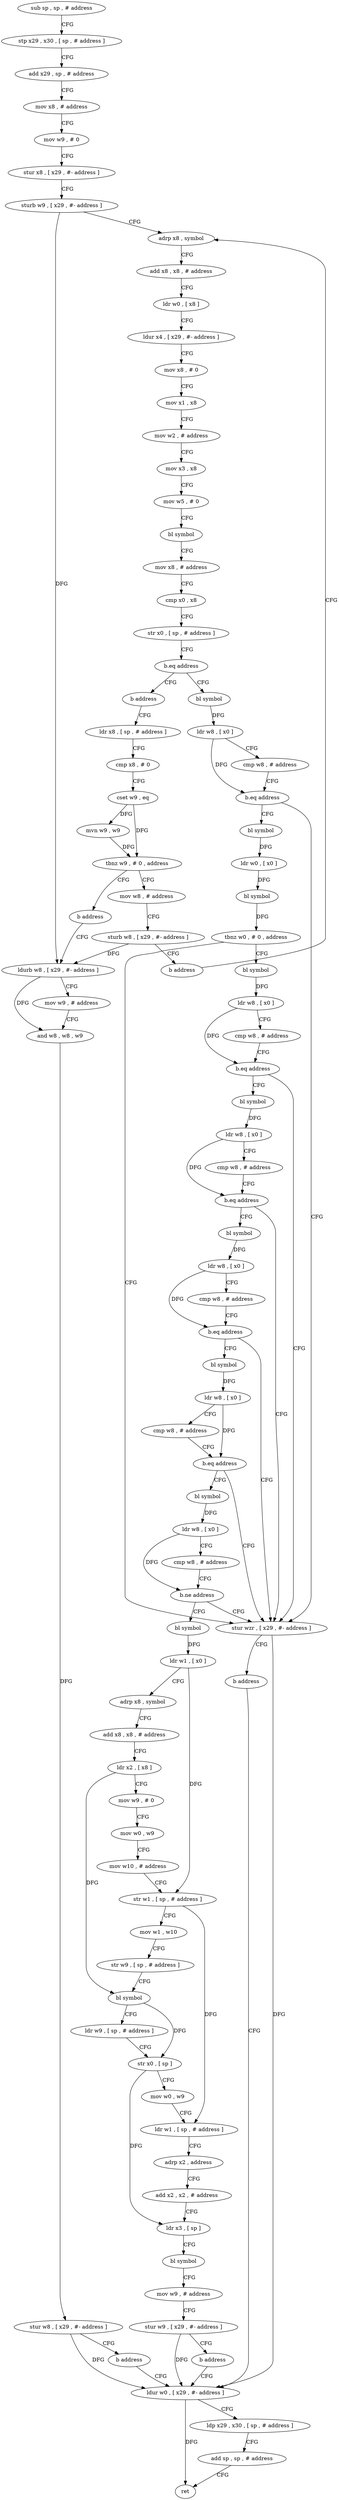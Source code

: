 digraph "func" {
"4207984" [label = "sub sp , sp , # address" ]
"4207988" [label = "stp x29 , x30 , [ sp , # address ]" ]
"4207992" [label = "add x29 , sp , # address" ]
"4207996" [label = "mov x8 , # address" ]
"4208000" [label = "mov w9 , # 0" ]
"4208004" [label = "stur x8 , [ x29 , #- address ]" ]
"4208008" [label = "sturb w9 , [ x29 , #- address ]" ]
"4208012" [label = "adrp x8 , symbol" ]
"4208116" [label = "bl symbol" ]
"4208120" [label = "ldr w8 , [ x0 ]" ]
"4208124" [label = "cmp w8 , # address" ]
"4208128" [label = "b.eq address" ]
"4208228" [label = "stur wzr , [ x29 , #- address ]" ]
"4208132" [label = "bl symbol" ]
"4208068" [label = "b address" ]
"4208072" [label = "ldr x8 , [ sp , # address ]" ]
"4208232" [label = "b address" ]
"4208340" [label = "ldur w0 , [ x29 , #- address ]" ]
"4208136" [label = "ldr w0 , [ x0 ]" ]
"4208140" [label = "bl symbol" ]
"4208144" [label = "tbnz w0 , # 0 , address" ]
"4208148" [label = "bl symbol" ]
"4208076" [label = "cmp x8 , # 0" ]
"4208080" [label = "cset w9 , eq" ]
"4208084" [label = "mvn w9 , w9" ]
"4208088" [label = "tbnz w9 , # 0 , address" ]
"4208328" [label = "mov w8 , # address" ]
"4208092" [label = "b address" ]
"4208344" [label = "ldp x29 , x30 , [ sp , # address ]" ]
"4208348" [label = "add sp , sp , # address" ]
"4208352" [label = "ret" ]
"4208152" [label = "ldr w8 , [ x0 ]" ]
"4208156" [label = "cmp w8 , # address" ]
"4208160" [label = "b.eq address" ]
"4208164" [label = "bl symbol" ]
"4208332" [label = "sturb w8 , [ x29 , #- address ]" ]
"4208336" [label = "b address" ]
"4208096" [label = "ldurb w8 , [ x29 , #- address ]" ]
"4208168" [label = "ldr w8 , [ x0 ]" ]
"4208172" [label = "cmp w8 , # address" ]
"4208176" [label = "b.eq address" ]
"4208180" [label = "bl symbol" ]
"4208016" [label = "add x8 , x8 , # address" ]
"4208020" [label = "ldr w0 , [ x8 ]" ]
"4208024" [label = "ldur x4 , [ x29 , #- address ]" ]
"4208028" [label = "mov x8 , # 0" ]
"4208032" [label = "mov x1 , x8" ]
"4208036" [label = "mov w2 , # address" ]
"4208040" [label = "mov x3 , x8" ]
"4208044" [label = "mov w5 , # 0" ]
"4208048" [label = "bl symbol" ]
"4208052" [label = "mov x8 , # address" ]
"4208056" [label = "cmp x0 , x8" ]
"4208060" [label = "str x0 , [ sp , # address ]" ]
"4208064" [label = "b.eq address" ]
"4208100" [label = "mov w9 , # address" ]
"4208104" [label = "and w8 , w8 , w9" ]
"4208108" [label = "stur w8 , [ x29 , #- address ]" ]
"4208112" [label = "b address" ]
"4208184" [label = "ldr w8 , [ x0 ]" ]
"4208188" [label = "cmp w8 , # address" ]
"4208192" [label = "b.eq address" ]
"4208196" [label = "bl symbol" ]
"4208200" [label = "ldr w8 , [ x0 ]" ]
"4208204" [label = "cmp w8 , # address" ]
"4208208" [label = "b.eq address" ]
"4208212" [label = "bl symbol" ]
"4208216" [label = "ldr w8 , [ x0 ]" ]
"4208220" [label = "cmp w8 , # address" ]
"4208224" [label = "b.ne address" ]
"4208236" [label = "bl symbol" ]
"4208240" [label = "ldr w1 , [ x0 ]" ]
"4208244" [label = "adrp x8 , symbol" ]
"4208248" [label = "add x8 , x8 , # address" ]
"4208252" [label = "ldr x2 , [ x8 ]" ]
"4208256" [label = "mov w9 , # 0" ]
"4208260" [label = "mov w0 , w9" ]
"4208264" [label = "mov w10 , # address" ]
"4208268" [label = "str w1 , [ sp , # address ]" ]
"4208272" [label = "mov w1 , w10" ]
"4208276" [label = "str w9 , [ sp , # address ]" ]
"4208280" [label = "bl symbol" ]
"4208284" [label = "ldr w9 , [ sp , # address ]" ]
"4208288" [label = "str x0 , [ sp ]" ]
"4208292" [label = "mov w0 , w9" ]
"4208296" [label = "ldr w1 , [ sp , # address ]" ]
"4208300" [label = "adrp x2 , address" ]
"4208304" [label = "add x2 , x2 , # address" ]
"4208308" [label = "ldr x3 , [ sp ]" ]
"4208312" [label = "bl symbol" ]
"4208316" [label = "mov w9 , # address" ]
"4208320" [label = "stur w9 , [ x29 , #- address ]" ]
"4208324" [label = "b address" ]
"4207984" -> "4207988" [ label = "CFG" ]
"4207988" -> "4207992" [ label = "CFG" ]
"4207992" -> "4207996" [ label = "CFG" ]
"4207996" -> "4208000" [ label = "CFG" ]
"4208000" -> "4208004" [ label = "CFG" ]
"4208004" -> "4208008" [ label = "CFG" ]
"4208008" -> "4208012" [ label = "CFG" ]
"4208008" -> "4208096" [ label = "DFG" ]
"4208012" -> "4208016" [ label = "CFG" ]
"4208116" -> "4208120" [ label = "DFG" ]
"4208120" -> "4208124" [ label = "CFG" ]
"4208120" -> "4208128" [ label = "DFG" ]
"4208124" -> "4208128" [ label = "CFG" ]
"4208128" -> "4208228" [ label = "CFG" ]
"4208128" -> "4208132" [ label = "CFG" ]
"4208228" -> "4208232" [ label = "CFG" ]
"4208228" -> "4208340" [ label = "DFG" ]
"4208132" -> "4208136" [ label = "DFG" ]
"4208068" -> "4208072" [ label = "CFG" ]
"4208072" -> "4208076" [ label = "CFG" ]
"4208232" -> "4208340" [ label = "CFG" ]
"4208340" -> "4208344" [ label = "CFG" ]
"4208340" -> "4208352" [ label = "DFG" ]
"4208136" -> "4208140" [ label = "DFG" ]
"4208140" -> "4208144" [ label = "DFG" ]
"4208144" -> "4208228" [ label = "CFG" ]
"4208144" -> "4208148" [ label = "CFG" ]
"4208148" -> "4208152" [ label = "DFG" ]
"4208076" -> "4208080" [ label = "CFG" ]
"4208080" -> "4208084" [ label = "DFG" ]
"4208080" -> "4208088" [ label = "DFG" ]
"4208084" -> "4208088" [ label = "DFG" ]
"4208088" -> "4208328" [ label = "CFG" ]
"4208088" -> "4208092" [ label = "CFG" ]
"4208328" -> "4208332" [ label = "CFG" ]
"4208092" -> "4208096" [ label = "CFG" ]
"4208344" -> "4208348" [ label = "CFG" ]
"4208348" -> "4208352" [ label = "CFG" ]
"4208152" -> "4208156" [ label = "CFG" ]
"4208152" -> "4208160" [ label = "DFG" ]
"4208156" -> "4208160" [ label = "CFG" ]
"4208160" -> "4208228" [ label = "CFG" ]
"4208160" -> "4208164" [ label = "CFG" ]
"4208164" -> "4208168" [ label = "DFG" ]
"4208332" -> "4208336" [ label = "CFG" ]
"4208332" -> "4208096" [ label = "DFG" ]
"4208336" -> "4208012" [ label = "CFG" ]
"4208096" -> "4208100" [ label = "CFG" ]
"4208096" -> "4208104" [ label = "DFG" ]
"4208168" -> "4208172" [ label = "CFG" ]
"4208168" -> "4208176" [ label = "DFG" ]
"4208172" -> "4208176" [ label = "CFG" ]
"4208176" -> "4208228" [ label = "CFG" ]
"4208176" -> "4208180" [ label = "CFG" ]
"4208180" -> "4208184" [ label = "DFG" ]
"4208016" -> "4208020" [ label = "CFG" ]
"4208020" -> "4208024" [ label = "CFG" ]
"4208024" -> "4208028" [ label = "CFG" ]
"4208028" -> "4208032" [ label = "CFG" ]
"4208032" -> "4208036" [ label = "CFG" ]
"4208036" -> "4208040" [ label = "CFG" ]
"4208040" -> "4208044" [ label = "CFG" ]
"4208044" -> "4208048" [ label = "CFG" ]
"4208048" -> "4208052" [ label = "CFG" ]
"4208052" -> "4208056" [ label = "CFG" ]
"4208056" -> "4208060" [ label = "CFG" ]
"4208060" -> "4208064" [ label = "CFG" ]
"4208064" -> "4208116" [ label = "CFG" ]
"4208064" -> "4208068" [ label = "CFG" ]
"4208100" -> "4208104" [ label = "CFG" ]
"4208104" -> "4208108" [ label = "DFG" ]
"4208108" -> "4208112" [ label = "CFG" ]
"4208108" -> "4208340" [ label = "DFG" ]
"4208112" -> "4208340" [ label = "CFG" ]
"4208184" -> "4208188" [ label = "CFG" ]
"4208184" -> "4208192" [ label = "DFG" ]
"4208188" -> "4208192" [ label = "CFG" ]
"4208192" -> "4208228" [ label = "CFG" ]
"4208192" -> "4208196" [ label = "CFG" ]
"4208196" -> "4208200" [ label = "DFG" ]
"4208200" -> "4208204" [ label = "CFG" ]
"4208200" -> "4208208" [ label = "DFG" ]
"4208204" -> "4208208" [ label = "CFG" ]
"4208208" -> "4208228" [ label = "CFG" ]
"4208208" -> "4208212" [ label = "CFG" ]
"4208212" -> "4208216" [ label = "DFG" ]
"4208216" -> "4208220" [ label = "CFG" ]
"4208216" -> "4208224" [ label = "DFG" ]
"4208220" -> "4208224" [ label = "CFG" ]
"4208224" -> "4208236" [ label = "CFG" ]
"4208224" -> "4208228" [ label = "CFG" ]
"4208236" -> "4208240" [ label = "DFG" ]
"4208240" -> "4208244" [ label = "CFG" ]
"4208240" -> "4208268" [ label = "DFG" ]
"4208244" -> "4208248" [ label = "CFG" ]
"4208248" -> "4208252" [ label = "CFG" ]
"4208252" -> "4208256" [ label = "CFG" ]
"4208252" -> "4208280" [ label = "DFG" ]
"4208256" -> "4208260" [ label = "CFG" ]
"4208260" -> "4208264" [ label = "CFG" ]
"4208264" -> "4208268" [ label = "CFG" ]
"4208268" -> "4208272" [ label = "CFG" ]
"4208268" -> "4208296" [ label = "DFG" ]
"4208272" -> "4208276" [ label = "CFG" ]
"4208276" -> "4208280" [ label = "CFG" ]
"4208280" -> "4208284" [ label = "CFG" ]
"4208280" -> "4208288" [ label = "DFG" ]
"4208284" -> "4208288" [ label = "CFG" ]
"4208288" -> "4208292" [ label = "CFG" ]
"4208288" -> "4208308" [ label = "DFG" ]
"4208292" -> "4208296" [ label = "CFG" ]
"4208296" -> "4208300" [ label = "CFG" ]
"4208300" -> "4208304" [ label = "CFG" ]
"4208304" -> "4208308" [ label = "CFG" ]
"4208308" -> "4208312" [ label = "CFG" ]
"4208312" -> "4208316" [ label = "CFG" ]
"4208316" -> "4208320" [ label = "CFG" ]
"4208320" -> "4208324" [ label = "CFG" ]
"4208320" -> "4208340" [ label = "DFG" ]
"4208324" -> "4208340" [ label = "CFG" ]
}
